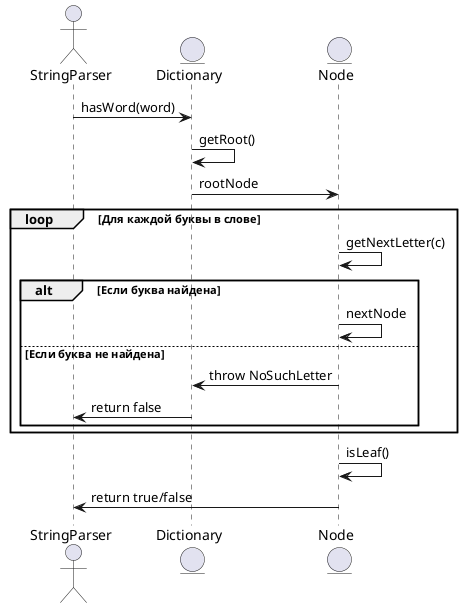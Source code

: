 @startuml
actor StringParser
entity Dictionary
entity Node

' Шаг 1: Парсер строки запрашивает наличие слова
StringParser -> Dictionary : hasWord(word)

' Шаг 2: Метод hasWord получает корневой узел дерева
Dictionary -> Dictionary : getRoot()
Dictionary -> Node : rootNode

' Шаг 3: Для каждой буквы слова выполняется поиск по дереву
loop Для каждой буквы в слове
    Node -> Node : getNextLetter(c)
    alt Если буква найдена
        Node -> Node : nextNode
    else Если буква не найдена
        Node -> Dictionary : throw NoSuchLetter
        Dictionary -> StringParser : return false
    end
end

' Шаг 4: Когда буквы заканчиваются, проверяется, является ли текущий узел конечным
Node -> Node : isLeaf()
Node -> StringParser : return true/false

@enduml
